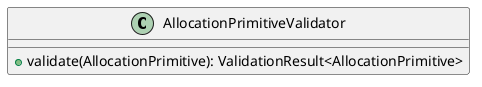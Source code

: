 @startuml

    class AllocationPrimitiveValidator [[AllocationPrimitiveValidator.html]] {
        +validate(AllocationPrimitive): ValidationResult<AllocationPrimitive>
    }

@enduml

